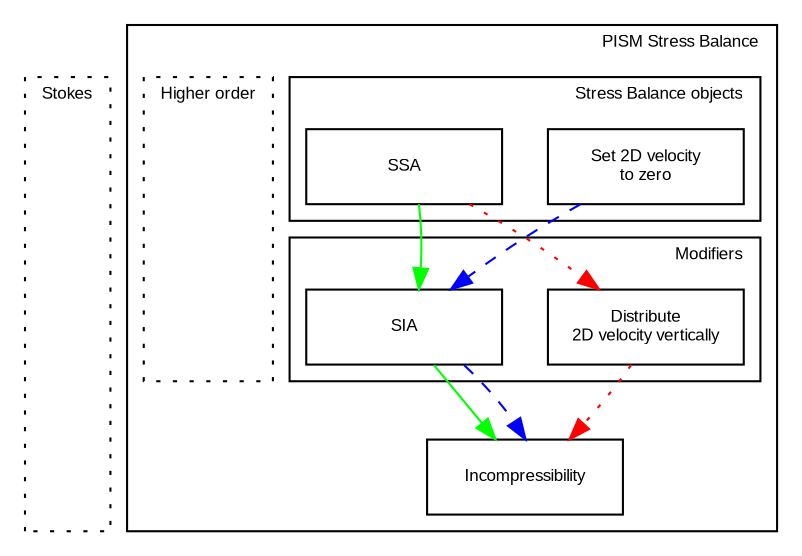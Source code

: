 digraph velocity
{
    // Global graph parameters
    node [fontname=Arial fontsize=8 shape=box width=1.3 fixedsize=true];
    edge [fontname=Arial fontsize=8];
    graph [fontname=Arial fontsize=8 ranksep=0.5 nodesep=0.3];

subgraph cluster_full_stokes {
    label="Stokes"
    labeljust=r
    style=dotted
    node [style=invis width=0.2 label=""];
    foo -> bar -> baz [weight=10 style=invis];
}
subgraph cluster_pism {
    label="PISM Stress Balance"
    labeljust=r

subgraph cluster_stressbalance {
    label="Stress Balance objects"
    labeljust=r
    {rank=same
        noop1 [label="Set 2D velocity\nto zero"];
        ssa [label="SSA"];
    }
}
subgraph cluster_higher_order {
    label="Higher order"
    style=dotted;
    node [style=invis width=0.2 label=""];
    a -> b [style=invis];
}
subgraph cluster_mod {
    label="Modifiers"
    labeljust=r
    {rank=same
        sia [label="SIA"];
        noop2 [label="Distribute\n2D velocity vertically"];
    }
    sia -> noop2 [style=invis];
}
inc [label="Incompressibility"];
noop1 -> noop2 [label="" style=invis weight=10];
ssa -> sia [label="" style=invis weight=10];
{sia noop2} -> inc [label="" style=invis weight=10];

}

ssa -> sia -> inc [style=solid weight=0 color="green"];
noop1 -> sia -> inc [style=dashed weight=0 color="blue"];
ssa -> noop2 -> inc [style=dotted weight=0 color="red"];
}


